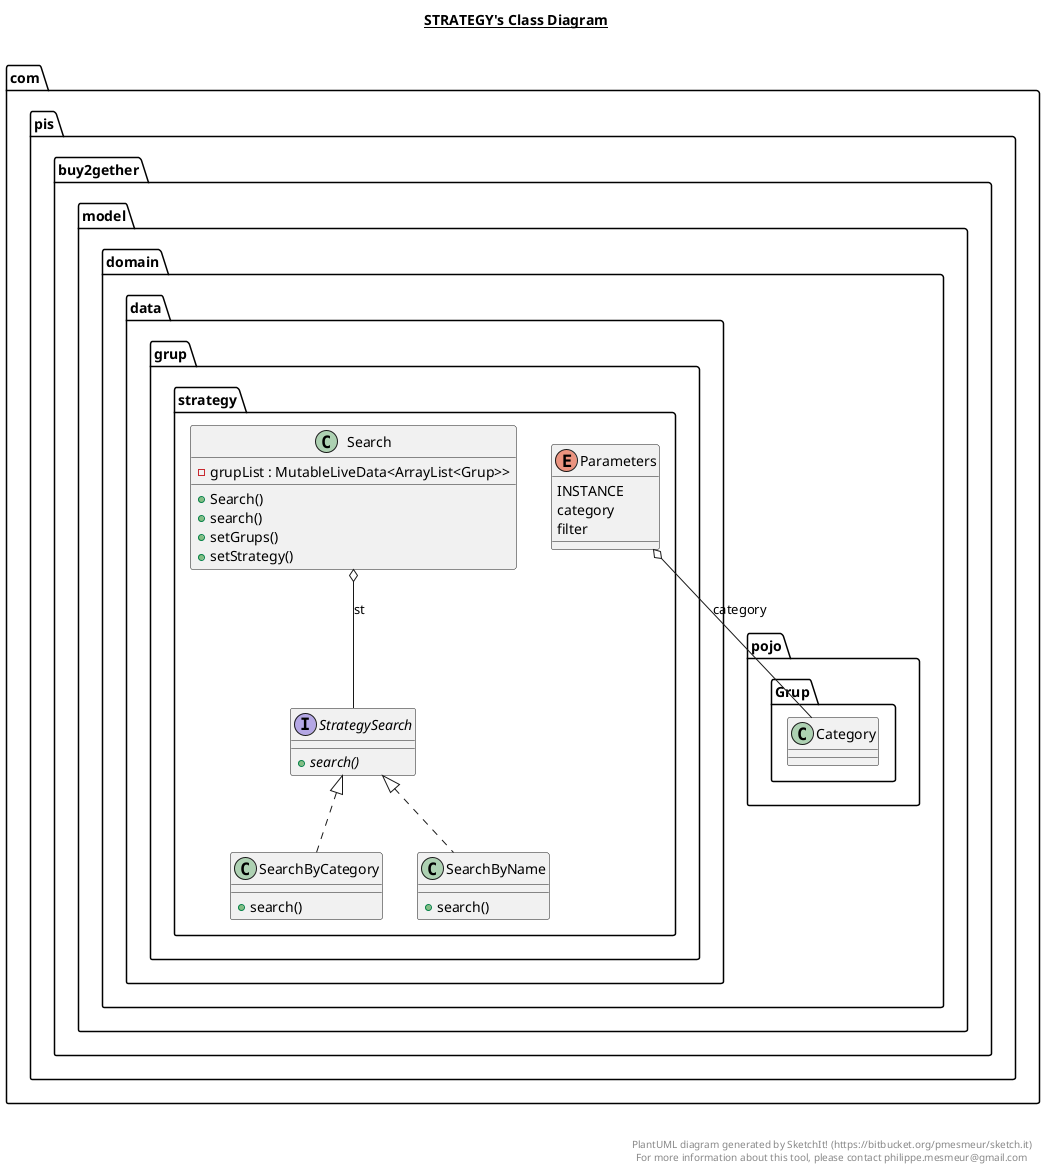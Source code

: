 @startuml

title __STRATEGY's Class Diagram__\n

  namespace com.pis.buy2gether {
    namespace model.domain.data {
      namespace grup {
        namespace strategy {
          enum Parameters {
            INSTANCE
            category
            filter
          }
        }
      }
    }
  }
  

  namespace com.pis.buy2gether {
    namespace model.domain.data {
      namespace grup {
        namespace strategy {
          class com.pis.buy2gether.model.domain.data.grup.strategy.Search {
              - grupList : MutableLiveData<ArrayList<Grup>>
              + Search()
              + search()
              + setGrups()
              + setStrategy()
          }
        }
      }
    }
  }
  

  namespace com.pis.buy2gether {
    namespace model.domain.data {
      namespace grup {
        namespace strategy {
          class com.pis.buy2gether.model.domain.data.grup.strategy.SearchByCategory {
              + search()
          }
        }
      }
    }
  }
  

  namespace com.pis.buy2gether {
    namespace model.domain.data {
      namespace grup {
        namespace strategy {
          class com.pis.buy2gether.model.domain.data.grup.strategy.SearchByName {
              + search()
          }
        }
      }
    }
  }
  

  namespace com.pis.buy2gether {
    namespace model.domain.data {
      namespace grup {
        namespace strategy {
          interface com.pis.buy2gether.model.domain.data.grup.strategy.StrategySearch {
              {abstract} + search()
          }
        }
      }
    }
  }
  

  com.pis.buy2gether.model.domain.data.grup.strategy.Parameters o-- com.pis.buy2gether.model.domain.pojo.Grup.Category : category
  com.pis.buy2gether.model.domain.data.grup.strategy.Search o-- com.pis.buy2gether.model.domain.data.grup.strategy.StrategySearch : st
  com.pis.buy2gether.model.domain.data.grup.strategy.SearchByCategory .up.|> com.pis.buy2gether.model.domain.data.grup.strategy.StrategySearch
  com.pis.buy2gether.model.domain.data.grup.strategy.SearchByName .up.|> com.pis.buy2gether.model.domain.data.grup.strategy.StrategySearch


right footer


PlantUML diagram generated by SketchIt! (https://bitbucket.org/pmesmeur/sketch.it)
For more information about this tool, please contact philippe.mesmeur@gmail.com
endfooter

@enduml
